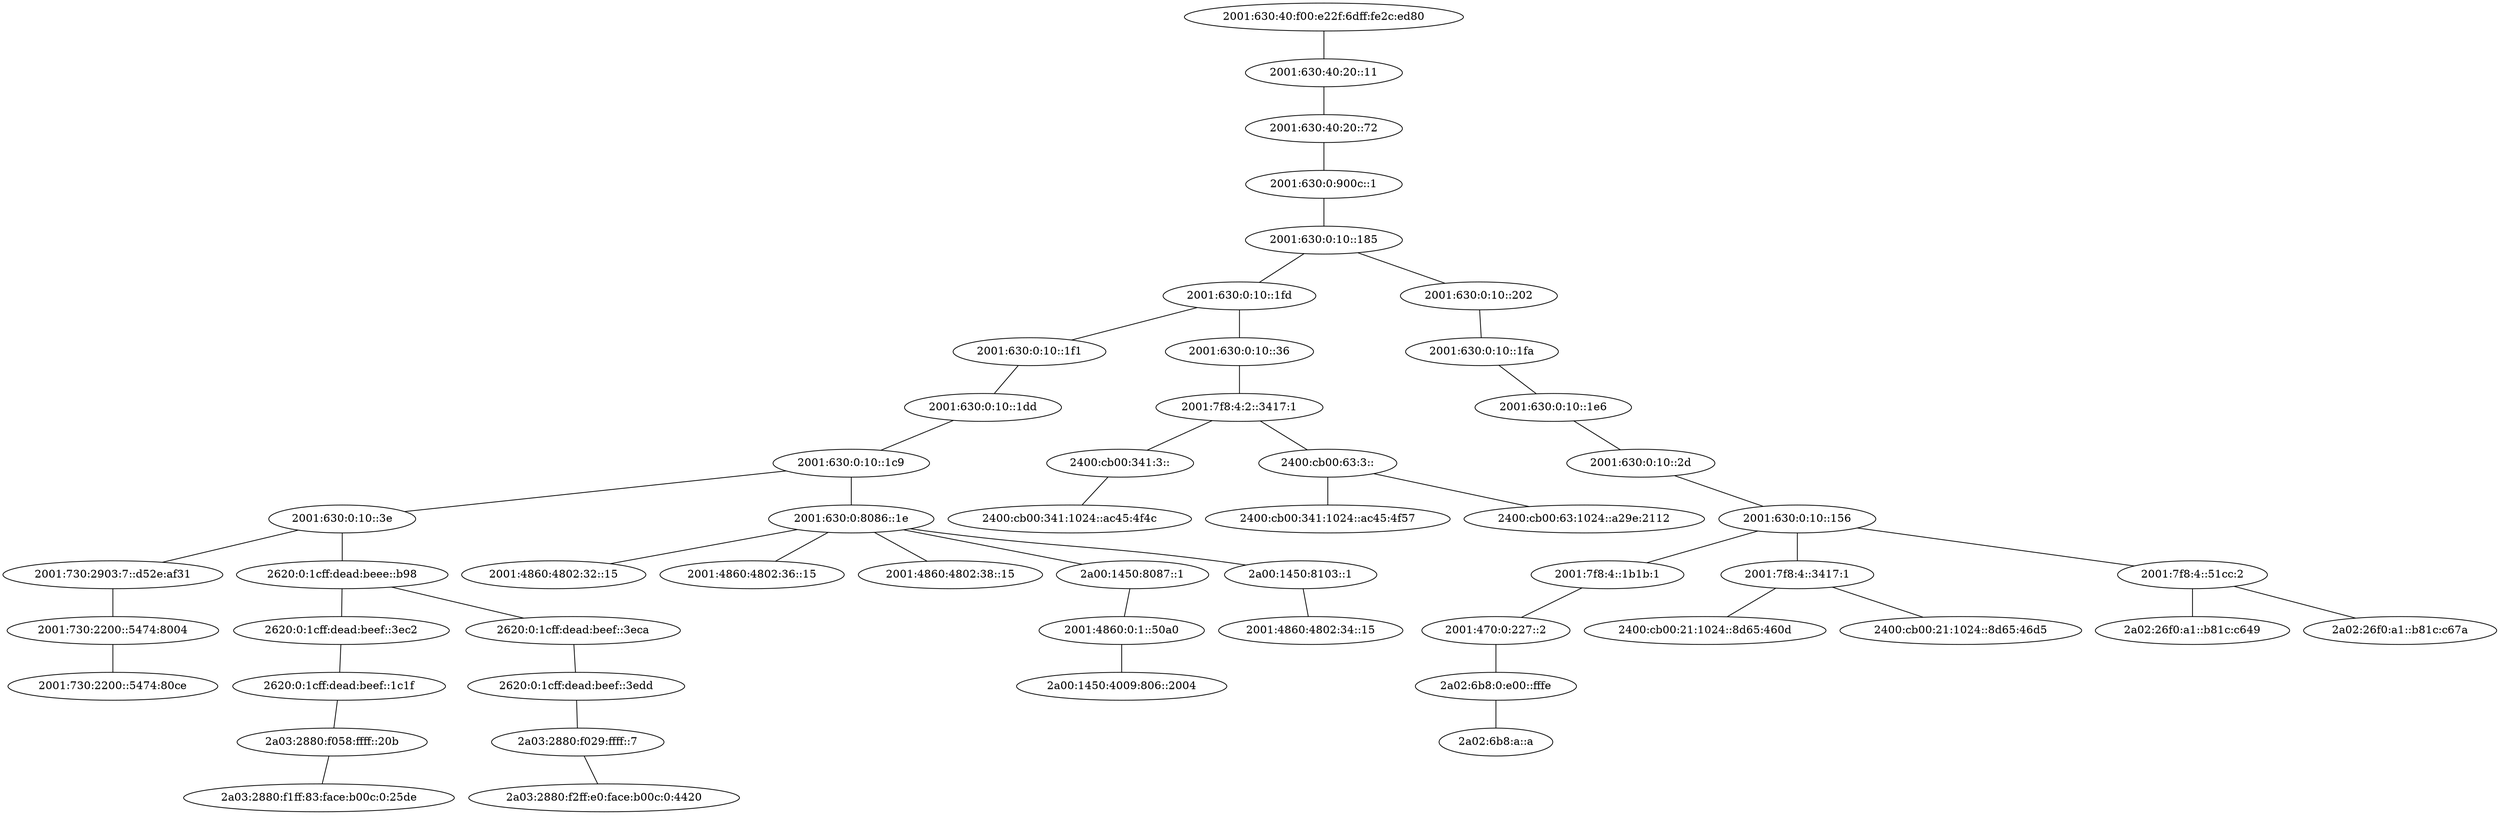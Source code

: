 graph routertopology {
"2001:470:0:227::2" -- "2a02:6b8:0:e00::fffe"
"2001:4860:0:1::50a0" -- "2a00:1450:4009:806::2004"
"2001:630:0:10::156" -- "2001:7f8:4::1b1b:1"
"2001:630:0:10::156" -- "2001:7f8:4::3417:1"
"2001:630:0:10::156" -- "2001:7f8:4::51cc:2"
"2001:630:0:10::185" -- "2001:630:0:10::1fd"
"2001:630:0:10::185" -- "2001:630:0:10::202"
"2001:630:0:10::1c9" -- "2001:630:0:10::3e"
"2001:630:0:10::1c9" -- "2001:630:0:8086::1e"
"2001:630:0:10::1dd" -- "2001:630:0:10::1c9"
"2001:630:0:10::1e6" -- "2001:630:0:10::2d"
"2001:630:0:10::1f1" -- "2001:630:0:10::1dd"
"2001:630:0:10::1fa" -- "2001:630:0:10::1e6"
"2001:630:0:10::1fd" -- "2001:630:0:10::1f1"
"2001:630:0:10::1fd" -- "2001:630:0:10::36"
"2001:630:0:10::202" -- "2001:630:0:10::1fa"
"2001:630:0:10::2d" -- "2001:630:0:10::156"
"2001:630:0:10::36" -- "2001:7f8:4:2::3417:1"
"2001:630:0:10::3e" -- "2001:730:2903:7::d52e:af31"
"2001:630:0:10::3e" -- "2620:0:1cff:dead:beee::b98"
"2001:630:0:8086::1e" -- "2001:4860:4802:32::15"
"2001:630:0:8086::1e" -- "2001:4860:4802:36::15"
"2001:630:0:8086::1e" -- "2001:4860:4802:38::15"
"2001:630:0:8086::1e" -- "2a00:1450:8087::1"
"2001:630:0:8086::1e" -- "2a00:1450:8103::1"
"2001:630:0:900c::1" -- "2001:630:0:10::185"
"2001:630:40:20::11" -- "2001:630:40:20::72"
"2001:630:40:20::72" -- "2001:630:0:900c::1"
"2001:630:40:f00:e22f:6dff:fe2c:ed80" -- "2001:630:40:20::11"
"2001:730:2200::5474:8004" -- "2001:730:2200::5474:80ce"
"2001:730:2903:7::d52e:af31" -- "2001:730:2200::5474:8004"
"2001:7f8:4::1b1b:1" -- "2001:470:0:227::2"
"2001:7f8:4:2::3417:1" -- "2400:cb00:341:3::"
"2001:7f8:4:2::3417:1" -- "2400:cb00:63:3::"
"2001:7f8:4::3417:1" -- "2400:cb00:21:1024::8d65:460d"
"2001:7f8:4::3417:1" -- "2400:cb00:21:1024::8d65:46d5"
"2001:7f8:4::51cc:2" -- "2a02:26f0:a1::b81c:c649"
"2001:7f8:4::51cc:2" -- "2a02:26f0:a1::b81c:c67a"
"2400:cb00:341:3::" -- "2400:cb00:341:1024::ac45:4f4c"
"2400:cb00:63:3::" -- "2400:cb00:341:1024::ac45:4f57"
"2400:cb00:63:3::" -- "2400:cb00:63:1024::a29e:2112"
"2620:0:1cff:dead:beee::b98" -- "2620:0:1cff:dead:beef::3ec2"
"2620:0:1cff:dead:beee::b98" -- "2620:0:1cff:dead:beef::3eca"
"2620:0:1cff:dead:beef::1c1f" -- "2a03:2880:f058:ffff::20b"
"2620:0:1cff:dead:beef::3ec2" -- "2620:0:1cff:dead:beef::1c1f"
"2620:0:1cff:dead:beef::3eca" -- "2620:0:1cff:dead:beef::3edd"
"2620:0:1cff:dead:beef::3edd" -- "2a03:2880:f029:ffff::7"
"2a00:1450:8087::1" -- "2001:4860:0:1::50a0"
"2a00:1450:8103::1" -- "2001:4860:4802:34::15"
"2a02:6b8:0:e00::fffe" -- "2a02:6b8:a::a"
"2a03:2880:f029:ffff::7" -- "2a03:2880:f2ff:e0:face:b00c:0:4420"
"2a03:2880:f058:ffff::20b" -- "2a03:2880:f1ff:83:face:b00c:0:25de"
}
